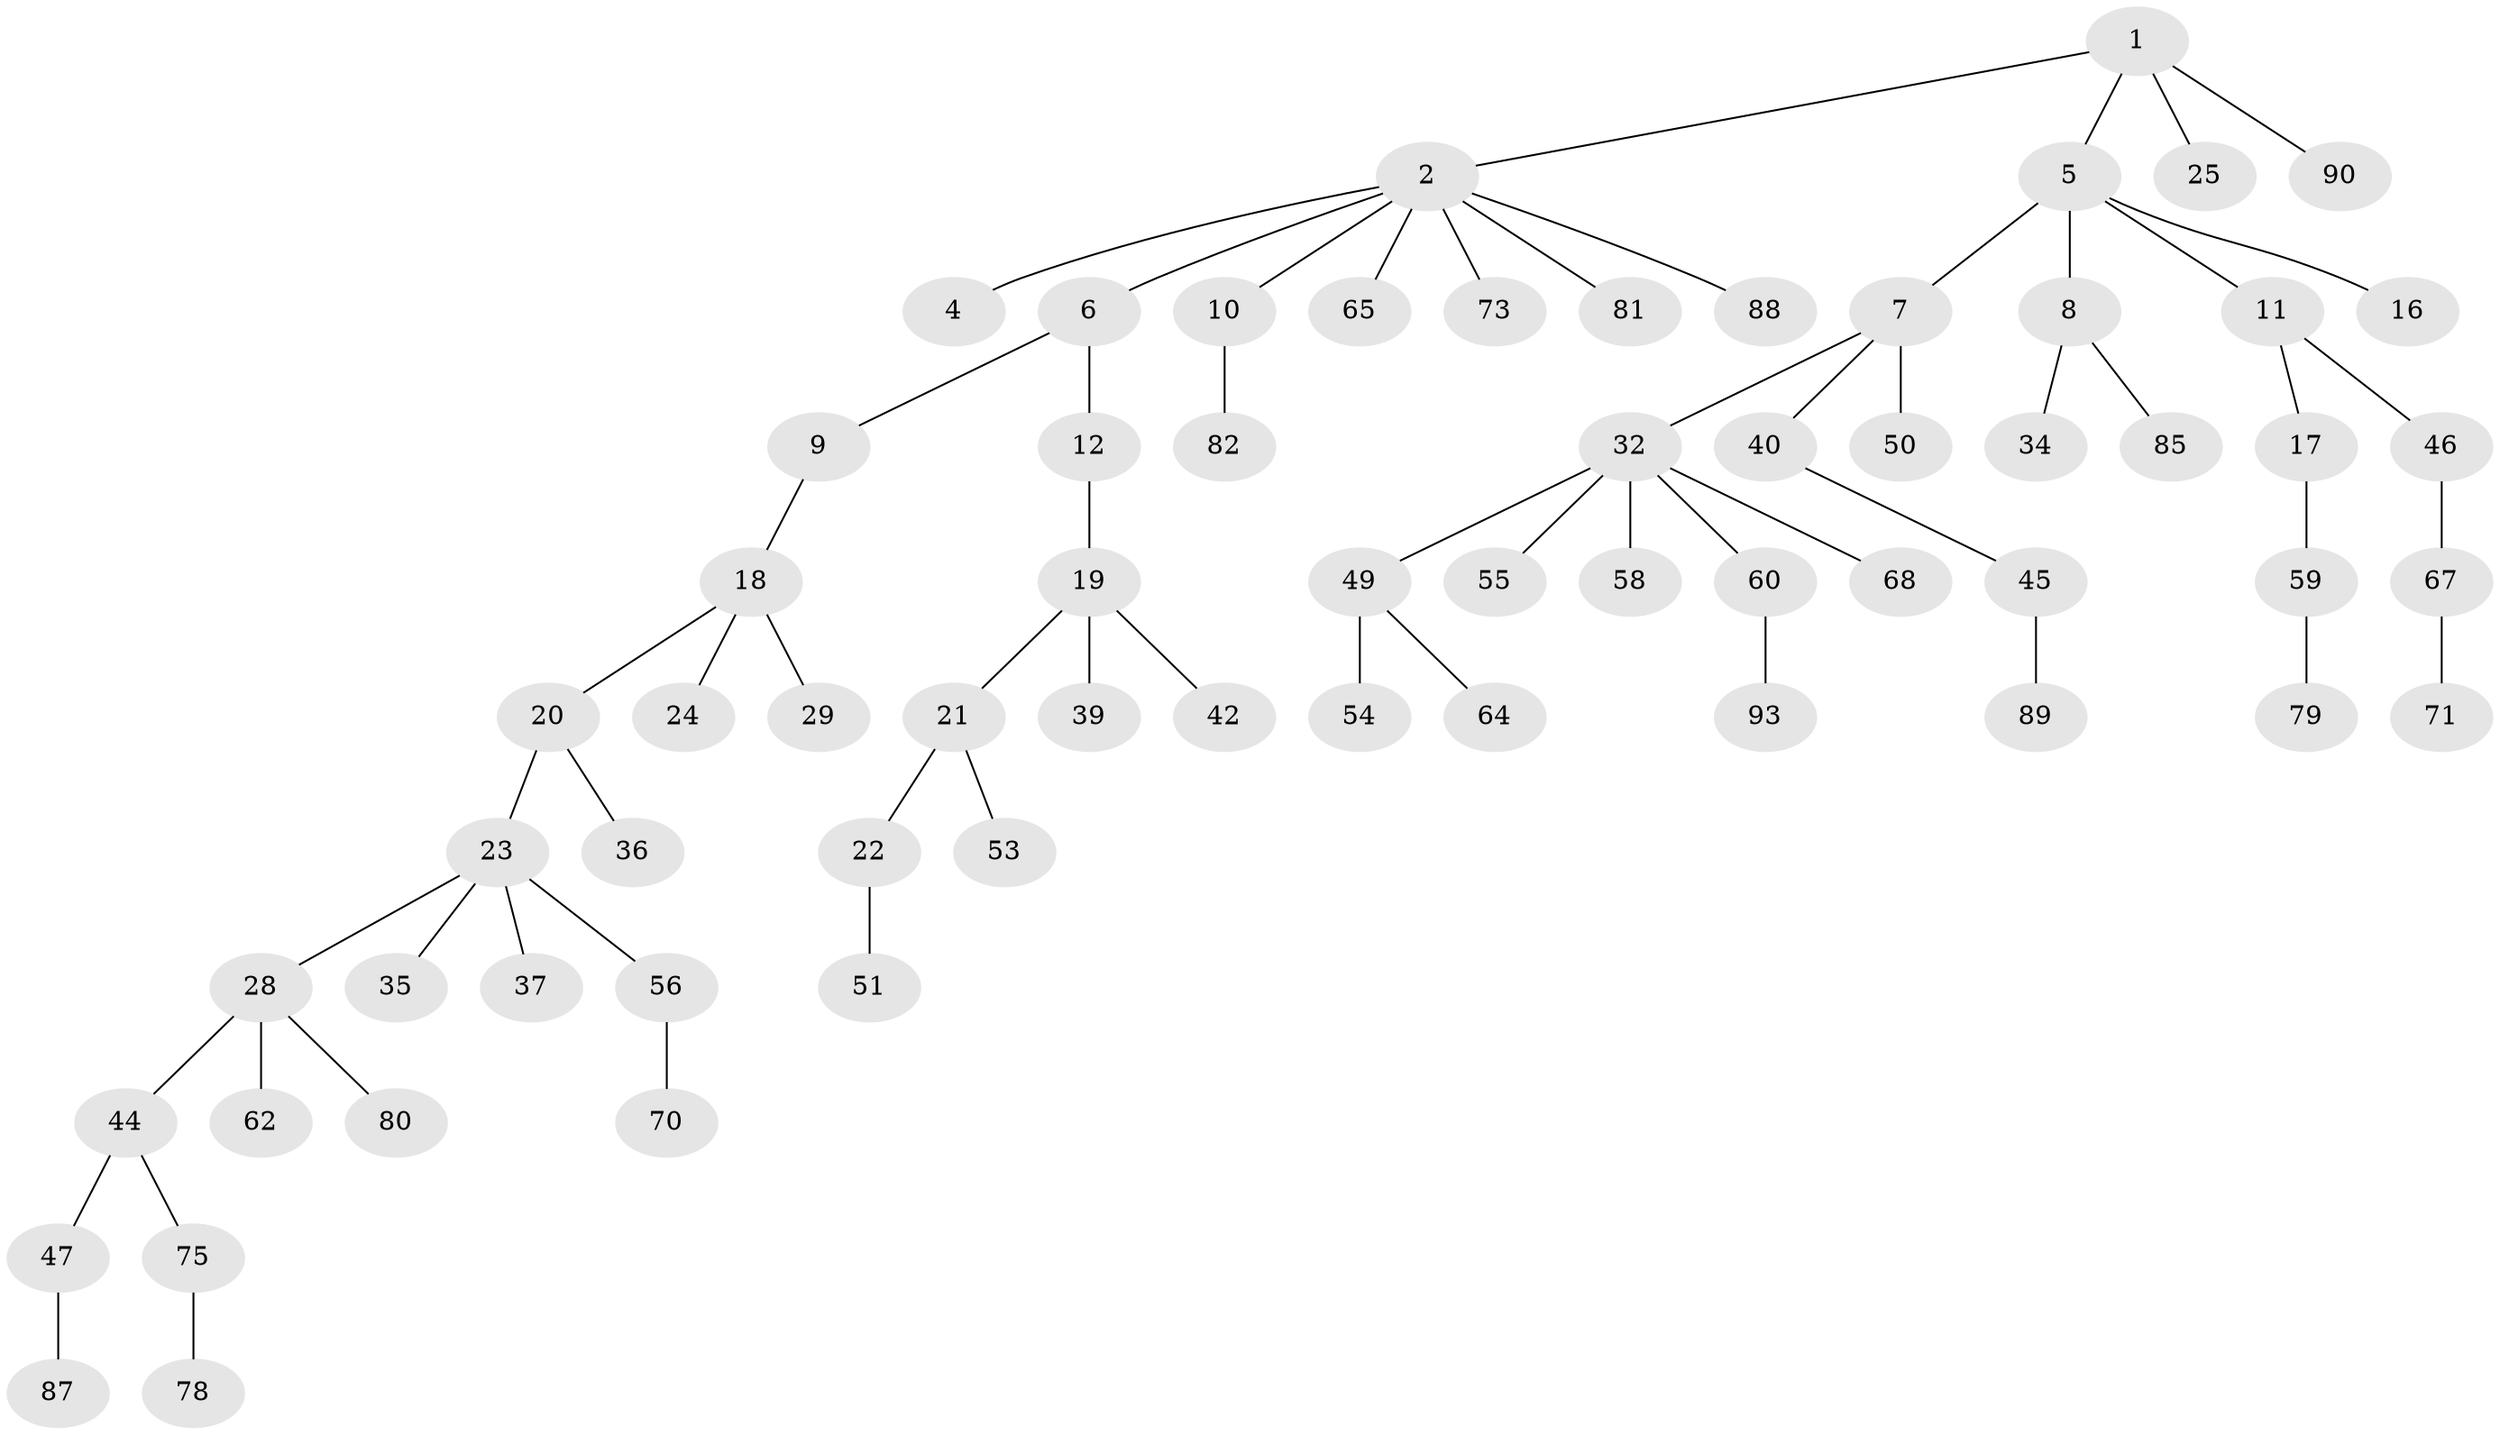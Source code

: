 // original degree distribution, {4: 0.0967741935483871, 6: 0.010752688172043012, 1: 0.5161290322580645, 5: 0.043010752688172046, 3: 0.12903225806451613, 2: 0.20430107526881722}
// Generated by graph-tools (version 1.1) at 2025/11/02/27/25 16:11:29]
// undirected, 65 vertices, 64 edges
graph export_dot {
graph [start="1"]
  node [color=gray90,style=filled];
  1 [super="+43"];
  2 [super="+3"];
  4;
  5 [super="+14"];
  6 [super="+13"];
  7;
  8 [super="+69"];
  9 [super="+66"];
  10 [super="+15"];
  11 [super="+31"];
  12 [super="+38"];
  16 [super="+76"];
  17;
  18 [super="+91"];
  19 [super="+41"];
  20 [super="+84"];
  21;
  22 [super="+33"];
  23 [super="+27"];
  24 [super="+26"];
  25 [super="+57"];
  28 [super="+30"];
  29;
  32 [super="+48"];
  34;
  35 [super="+83"];
  36;
  37;
  39;
  40 [super="+86"];
  42;
  44 [super="+52"];
  45;
  46;
  47 [super="+63"];
  49 [super="+61"];
  50;
  51;
  53 [super="+92"];
  54;
  55;
  56;
  58;
  59 [super="+72"];
  60;
  62;
  64;
  65;
  67 [super="+74"];
  68;
  70;
  71;
  73;
  75 [super="+77"];
  78;
  79;
  80;
  81;
  82;
  85;
  87;
  88;
  89;
  90;
  93;
  1 -- 2;
  1 -- 5;
  1 -- 25;
  1 -- 90;
  2 -- 10;
  2 -- 73;
  2 -- 81;
  2 -- 88;
  2 -- 65;
  2 -- 4;
  2 -- 6;
  5 -- 7;
  5 -- 8;
  5 -- 11;
  5 -- 16;
  6 -- 9;
  6 -- 12;
  7 -- 32;
  7 -- 40;
  7 -- 50;
  8 -- 34;
  8 -- 85;
  9 -- 18;
  10 -- 82;
  11 -- 17;
  11 -- 46;
  12 -- 19;
  17 -- 59;
  18 -- 20;
  18 -- 24;
  18 -- 29;
  19 -- 21;
  19 -- 39;
  19 -- 42;
  20 -- 23;
  20 -- 36;
  21 -- 22;
  21 -- 53;
  22 -- 51;
  23 -- 35;
  23 -- 56;
  23 -- 28;
  23 -- 37;
  28 -- 80;
  28 -- 62;
  28 -- 44;
  32 -- 55;
  32 -- 49;
  32 -- 68;
  32 -- 58;
  32 -- 60;
  40 -- 45;
  44 -- 47;
  44 -- 75;
  45 -- 89;
  46 -- 67;
  47 -- 87;
  49 -- 54;
  49 -- 64;
  56 -- 70;
  59 -- 79;
  60 -- 93;
  67 -- 71;
  75 -- 78;
}
